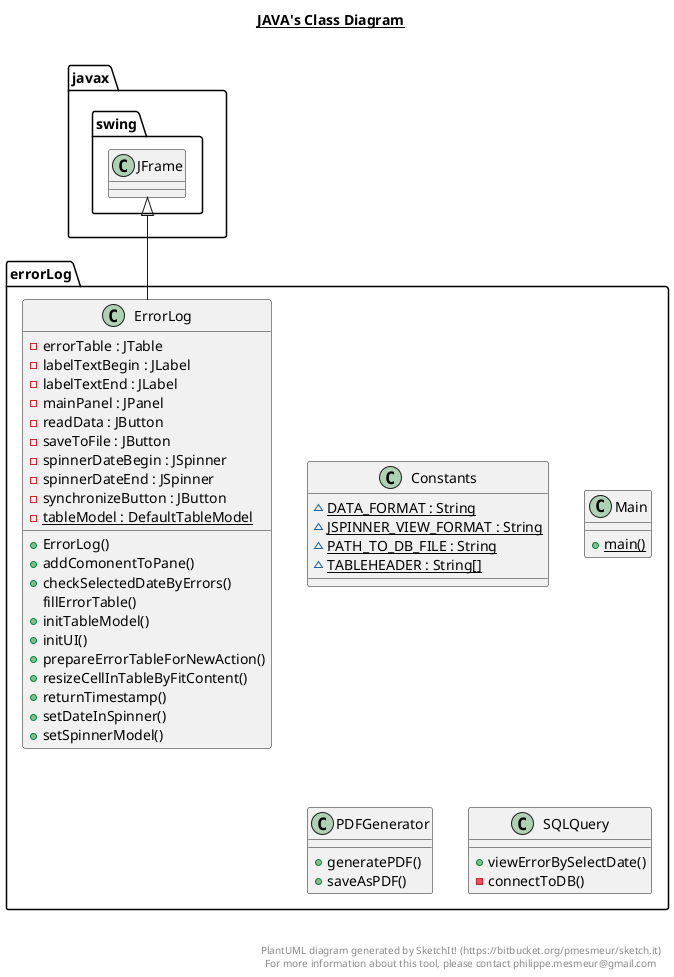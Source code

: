 @startuml

title __JAVA's Class Diagram__\n

  namespace errorLog {
    class Constants {
        {static} ~ DATA_FORMAT : String
        {static} ~ JSPINNER_VIEW_FORMAT : String
        {static} ~ PATH_TO_DB_FILE : String
        {static} ~ TABLEHEADER : String[]
    }
  }
  

  namespace errorLog  {
    class ErrorLog {
        - errorTable : JTable
        - labelTextBegin : JLabel
        - labelTextEnd : JLabel
        - mainPanel : JPanel
        - readData : JButton
        - saveToFile : JButton
        - spinnerDateBegin : JSpinner
        - spinnerDateEnd : JSpinner
        - synchronizeButton : JButton
        {static} - tableModel : DefaultTableModel
        + ErrorLog()
        + addComonentToPane()
        + checkSelectedDateByErrors()
        fillErrorTable()
        + initTableModel()
        + initUI()
        + prepareErrorTableForNewAction()
        + resizeCellInTableByFitContent()
        + returnTimestamp()
        + setDateInSpinner()
        + setSpinnerModel()
    }
  }
  

  namespace errorLog {
    class Main {
        {static} + main()
    }
  }
  

  namespace errorLog {
    class PDFGenerator {
        + generatePDF()
        + saveAsPDF()
    }
  }
  

  namespace errorLog {
    class SQLQuery {
        + viewErrorBySelectDate()
        - connectToDB()
    }
  }
  

  ErrorLog -up-|> javax.swing.JFrame


right footer


PlantUML diagram generated by SketchIt! (https://bitbucket.org/pmesmeur/sketch.it)
For more information about this tool, please contact philippe.mesmeur@gmail.com
endfooter

@enduml

